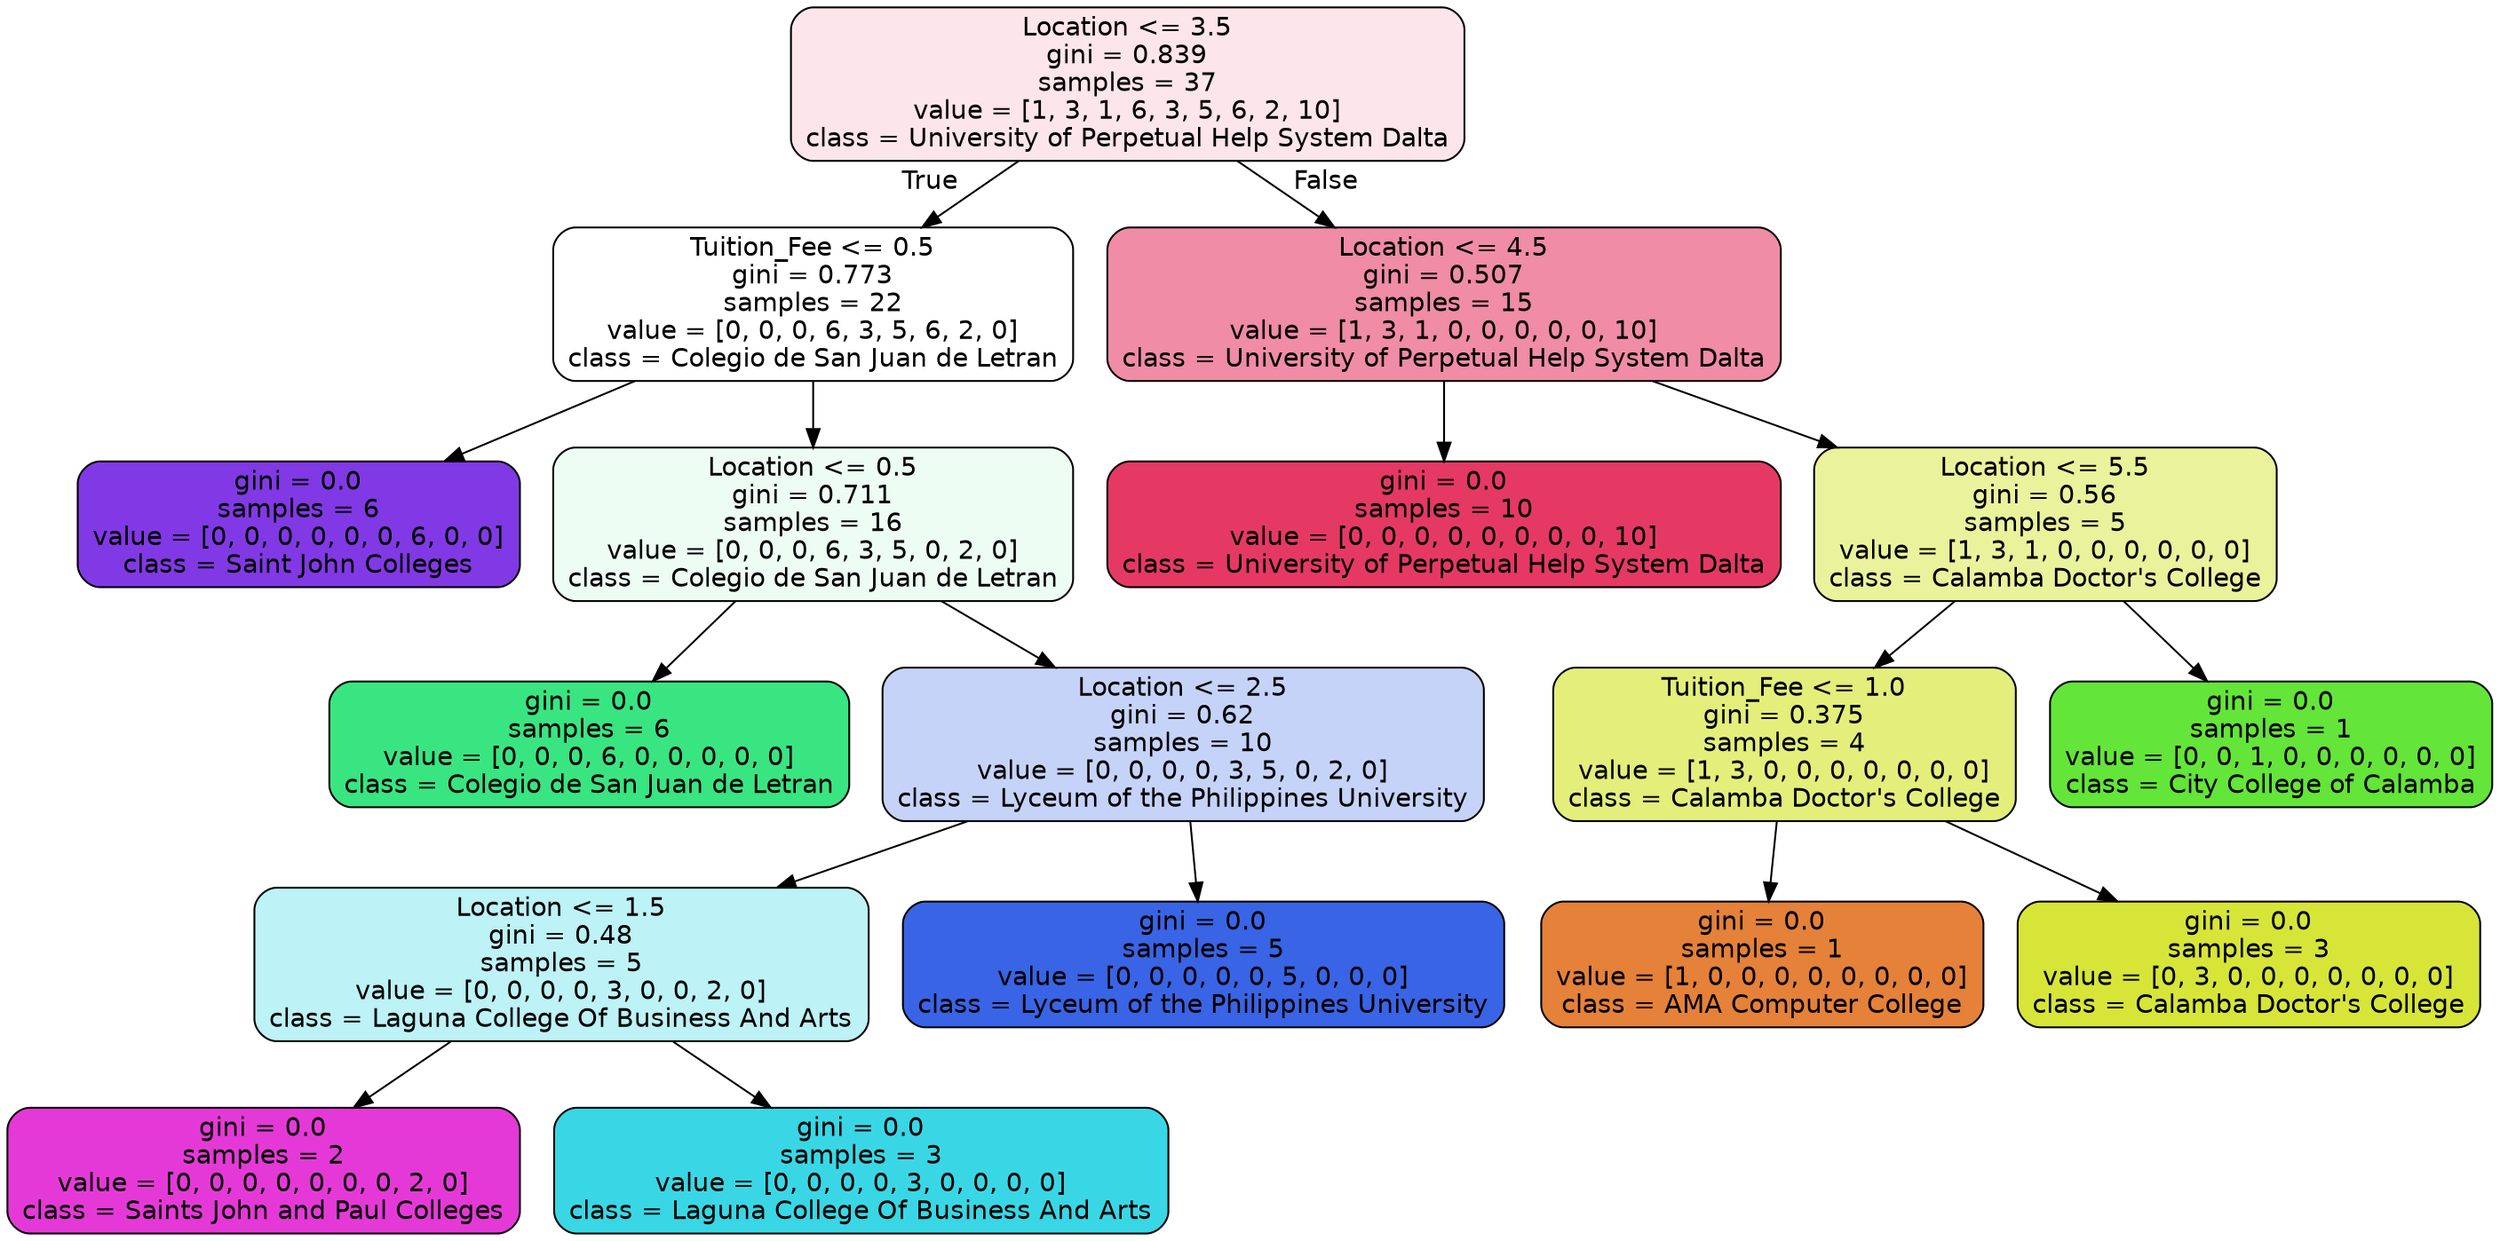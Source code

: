 digraph Tree {
node [shape=box, style="filled, rounded", color="black", fontname="helvetica"] ;
edge [fontname="helvetica"] ;
0 [label="Location <= 3.5\ngini = 0.839\nsamples = 37\nvalue = [1, 3, 1, 6, 3, 5, 6, 2, 10]\nclass = University of Perpetual Help System Dalta", fillcolor="#fce5eb"] ;
1 [label="Tuition_Fee <= 0.5\ngini = 0.773\nsamples = 22\nvalue = [0, 0, 0, 6, 3, 5, 6, 2, 0]\nclass = Colegio de San Juan de Letran", fillcolor="#ffffff"] ;
0 -> 1 [labeldistance=2.5, labelangle=45, headlabel="True"] ;
2 [label="gini = 0.0\nsamples = 6\nvalue = [0, 0, 0, 0, 0, 0, 6, 0, 0]\nclass = Saint John Colleges", fillcolor="#8139e5"] ;
1 -> 2 ;
3 [label="Location <= 0.5\ngini = 0.711\nsamples = 16\nvalue = [0, 0, 0, 6, 3, 5, 0, 2, 0]\nclass = Colegio de San Juan de Letran", fillcolor="#edfdf4"] ;
1 -> 3 ;
4 [label="gini = 0.0\nsamples = 6\nvalue = [0, 0, 0, 6, 0, 0, 0, 0, 0]\nclass = Colegio de San Juan de Letran", fillcolor="#39e581"] ;
3 -> 4 ;
5 [label="Location <= 2.5\ngini = 0.62\nsamples = 10\nvalue = [0, 0, 0, 0, 3, 5, 0, 2, 0]\nclass = Lyceum of the Philippines University", fillcolor="#c6d3f8"] ;
3 -> 5 ;
6 [label="Location <= 1.5\ngini = 0.48\nsamples = 5\nvalue = [0, 0, 0, 0, 3, 0, 0, 2, 0]\nclass = Laguna College Of Business And Arts", fillcolor="#bdf2f6"] ;
5 -> 6 ;
7 [label="gini = 0.0\nsamples = 2\nvalue = [0, 0, 0, 0, 0, 0, 0, 2, 0]\nclass = Saints John and Paul Colleges", fillcolor="#e539d7"] ;
6 -> 7 ;
8 [label="gini = 0.0\nsamples = 3\nvalue = [0, 0, 0, 0, 3, 0, 0, 0, 0]\nclass = Laguna College Of Business And Arts", fillcolor="#39d7e5"] ;
6 -> 8 ;
9 [label="gini = 0.0\nsamples = 5\nvalue = [0, 0, 0, 0, 0, 5, 0, 0, 0]\nclass = Lyceum of the Philippines University", fillcolor="#3964e5"] ;
5 -> 9 ;
10 [label="Location <= 4.5\ngini = 0.507\nsamples = 15\nvalue = [1, 3, 1, 0, 0, 0, 0, 0, 10]\nclass = University of Perpetual Help System Dalta", fillcolor="#f08ca5"] ;
0 -> 10 [labeldistance=2.5, labelangle=-45, headlabel="False"] ;
11 [label="gini = 0.0\nsamples = 10\nvalue = [0, 0, 0, 0, 0, 0, 0, 0, 10]\nclass = University of Perpetual Help System Dalta", fillcolor="#e53964"] ;
10 -> 11 ;
12 [label="Location <= 5.5\ngini = 0.56\nsamples = 5\nvalue = [1, 3, 1, 0, 0, 0, 0, 0, 0]\nclass = Calamba Doctor's College", fillcolor="#ebf29c"] ;
10 -> 12 ;
13 [label="Tuition_Fee <= 1.0\ngini = 0.375\nsamples = 4\nvalue = [1, 3, 0, 0, 0, 0, 0, 0, 0]\nclass = Calamba Doctor's College", fillcolor="#e4ee7b"] ;
12 -> 13 ;
14 [label="gini = 0.0\nsamples = 1\nvalue = [1, 0, 0, 0, 0, 0, 0, 0, 0]\nclass = AMA Computer College", fillcolor="#e58139"] ;
13 -> 14 ;
15 [label="gini = 0.0\nsamples = 3\nvalue = [0, 3, 0, 0, 0, 0, 0, 0, 0]\nclass = Calamba Doctor's College", fillcolor="#d7e539"] ;
13 -> 15 ;
16 [label="gini = 0.0\nsamples = 1\nvalue = [0, 0, 1, 0, 0, 0, 0, 0, 0]\nclass = City College of Calamba", fillcolor="#64e539"] ;
12 -> 16 ;
}